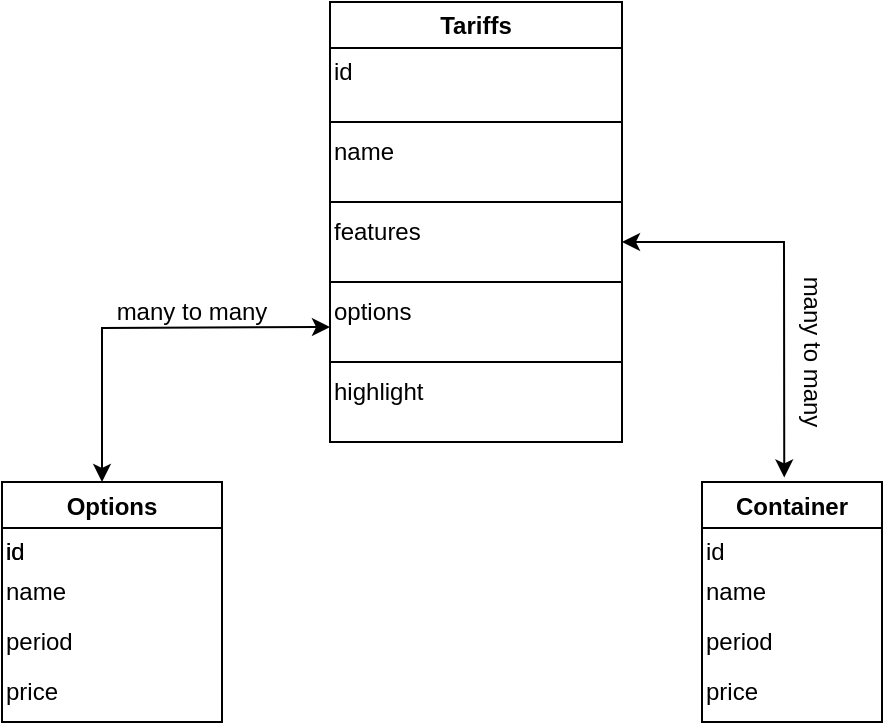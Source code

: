 <mxfile version="21.7.1" type="github">
  <diagram id="C5RBs43oDa-KdzZeNtuy" name="Page-1">
    <mxGraphModel dx="1154" dy="545" grid="1" gridSize="10" guides="1" tooltips="1" connect="1" arrows="1" fold="1" page="1" pageScale="1" pageWidth="827" pageHeight="1169" math="0" shadow="0">
      <root>
        <mxCell id="WIyWlLk6GJQsqaUBKTNV-0" />
        <mxCell id="WIyWlLk6GJQsqaUBKTNV-1" parent="WIyWlLk6GJQsqaUBKTNV-0" />
        <mxCell id="Rf6bfeSqrDs8qjhylH2h-2" value="Tariffs" style="swimlane;whiteSpace=wrap;html=1;" vertex="1" parent="WIyWlLk6GJQsqaUBKTNV-1">
          <mxGeometry x="314" y="120" width="146" height="220" as="geometry">
            <mxRectangle x="280" y="220" width="80" height="30" as="alternateBounds" />
          </mxGeometry>
        </mxCell>
        <mxCell id="Rf6bfeSqrDs8qjhylH2h-7" value="" style="endArrow=none;html=1;rounded=0;exitX=0;exitY=0.5;exitDx=0;exitDy=0;" edge="1" parent="Rf6bfeSqrDs8qjhylH2h-2">
          <mxGeometry width="50" height="50" relative="1" as="geometry">
            <mxPoint y="140" as="sourcePoint" />
            <mxPoint x="146" y="140" as="targetPoint" />
            <Array as="points" />
          </mxGeometry>
        </mxCell>
        <mxCell id="Rf6bfeSqrDs8qjhylH2h-8" value="" style="endArrow=none;html=1;rounded=0;exitX=0;exitY=0.5;exitDx=0;exitDy=0;" edge="1" parent="Rf6bfeSqrDs8qjhylH2h-2">
          <mxGeometry width="50" height="50" relative="1" as="geometry">
            <mxPoint y="180" as="sourcePoint" />
            <mxPoint x="146" y="180" as="targetPoint" />
            <Array as="points" />
          </mxGeometry>
        </mxCell>
        <mxCell id="Rf6bfeSqrDs8qjhylH2h-17" value="id" style="text;html=1;strokeColor=none;fillColor=none;align=left;verticalAlign=middle;whiteSpace=wrap;rounded=0;" vertex="1" parent="Rf6bfeSqrDs8qjhylH2h-2">
          <mxGeometry y="20" width="60" height="30" as="geometry" />
        </mxCell>
        <mxCell id="Rf6bfeSqrDs8qjhylH2h-18" value="name" style="text;html=1;strokeColor=none;fillColor=none;align=left;verticalAlign=middle;whiteSpace=wrap;rounded=0;" vertex="1" parent="Rf6bfeSqrDs8qjhylH2h-2">
          <mxGeometry y="60" width="60" height="30" as="geometry" />
        </mxCell>
        <mxCell id="Rf6bfeSqrDs8qjhylH2h-19" value="features" style="text;html=1;strokeColor=none;fillColor=none;align=left;verticalAlign=middle;whiteSpace=wrap;rounded=0;" vertex="1" parent="Rf6bfeSqrDs8qjhylH2h-2">
          <mxGeometry y="100" width="60" height="30" as="geometry" />
        </mxCell>
        <mxCell id="Rf6bfeSqrDs8qjhylH2h-20" value="options" style="text;html=1;strokeColor=none;fillColor=none;align=left;verticalAlign=middle;whiteSpace=wrap;rounded=0;" vertex="1" parent="Rf6bfeSqrDs8qjhylH2h-2">
          <mxGeometry y="140" width="90" height="30" as="geometry" />
        </mxCell>
        <mxCell id="Rf6bfeSqrDs8qjhylH2h-21" value="highlight" style="text;html=1;strokeColor=none;fillColor=none;align=left;verticalAlign=middle;whiteSpace=wrap;rounded=0;" vertex="1" parent="Rf6bfeSqrDs8qjhylH2h-2">
          <mxGeometry y="180" width="70" height="30" as="geometry" />
        </mxCell>
        <mxCell id="Rf6bfeSqrDs8qjhylH2h-3" value="" style="endArrow=none;html=1;rounded=0;" edge="1" parent="WIyWlLk6GJQsqaUBKTNV-1">
          <mxGeometry width="50" height="50" relative="1" as="geometry">
            <mxPoint x="314" y="180" as="sourcePoint" />
            <mxPoint x="460" y="180" as="targetPoint" />
            <Array as="points">
              <mxPoint x="314" y="180" />
            </Array>
          </mxGeometry>
        </mxCell>
        <mxCell id="Rf6bfeSqrDs8qjhylH2h-5" value="" style="endArrow=none;html=1;rounded=0;" edge="1" parent="WIyWlLk6GJQsqaUBKTNV-1">
          <mxGeometry width="50" height="50" relative="1" as="geometry">
            <mxPoint x="314" y="220" as="sourcePoint" />
            <mxPoint x="460" y="220" as="targetPoint" />
            <Array as="points">
              <mxPoint x="414" y="220" />
            </Array>
          </mxGeometry>
        </mxCell>
        <mxCell id="Rf6bfeSqrDs8qjhylH2h-67" value="Options" style="swimlane;" vertex="1" parent="WIyWlLk6GJQsqaUBKTNV-1">
          <mxGeometry x="150" y="360" width="110" height="120" as="geometry" />
        </mxCell>
        <mxCell id="Rf6bfeSqrDs8qjhylH2h-70" value="id" style="text;html=1;strokeColor=none;fillColor=none;align=left;verticalAlign=middle;whiteSpace=wrap;rounded=0;" vertex="1" parent="Rf6bfeSqrDs8qjhylH2h-67">
          <mxGeometry y="20" width="60" height="30" as="geometry" />
        </mxCell>
        <mxCell id="Rf6bfeSqrDs8qjhylH2h-71" value="id" style="text;html=1;strokeColor=none;fillColor=none;align=left;verticalAlign=middle;whiteSpace=wrap;rounded=0;" vertex="1" parent="Rf6bfeSqrDs8qjhylH2h-67">
          <mxGeometry y="20" width="60" height="30" as="geometry" />
        </mxCell>
        <mxCell id="Rf6bfeSqrDs8qjhylH2h-74" value="name" style="text;html=1;strokeColor=none;fillColor=none;align=left;verticalAlign=middle;whiteSpace=wrap;rounded=0;" vertex="1" parent="Rf6bfeSqrDs8qjhylH2h-67">
          <mxGeometry y="40" width="60" height="30" as="geometry" />
        </mxCell>
        <mxCell id="Rf6bfeSqrDs8qjhylH2h-75" value="period" style="text;html=1;strokeColor=none;fillColor=none;align=left;verticalAlign=middle;whiteSpace=wrap;rounded=0;" vertex="1" parent="Rf6bfeSqrDs8qjhylH2h-67">
          <mxGeometry y="70" width="60" height="20" as="geometry" />
        </mxCell>
        <mxCell id="Rf6bfeSqrDs8qjhylH2h-76" value="price" style="text;html=1;strokeColor=none;fillColor=none;align=left;verticalAlign=middle;whiteSpace=wrap;rounded=0;" vertex="1" parent="Rf6bfeSqrDs8qjhylH2h-67">
          <mxGeometry y="90" width="60" height="30" as="geometry" />
        </mxCell>
        <mxCell id="Rf6bfeSqrDs8qjhylH2h-69" value="" style="endArrow=classic;startArrow=classic;html=1;rounded=0;entryX=0;entryY=0.75;entryDx=0;entryDy=0;" edge="1" parent="WIyWlLk6GJQsqaUBKTNV-1" target="Rf6bfeSqrDs8qjhylH2h-20">
          <mxGeometry width="50" height="50" relative="1" as="geometry">
            <mxPoint x="200" y="360" as="sourcePoint" />
            <mxPoint x="250" y="310" as="targetPoint" />
            <Array as="points">
              <mxPoint x="200" y="283" />
            </Array>
          </mxGeometry>
        </mxCell>
        <mxCell id="Rf6bfeSqrDs8qjhylH2h-79" value="many to many" style="text;html=1;strokeColor=none;fillColor=none;align=center;verticalAlign=middle;whiteSpace=wrap;rounded=0;" vertex="1" parent="WIyWlLk6GJQsqaUBKTNV-1">
          <mxGeometry x="190" y="260" width="110" height="30" as="geometry" />
        </mxCell>
        <mxCell id="Rf6bfeSqrDs8qjhylH2h-80" value="Container" style="swimlane;" vertex="1" parent="WIyWlLk6GJQsqaUBKTNV-1">
          <mxGeometry x="500" y="360" width="90" height="120" as="geometry" />
        </mxCell>
        <mxCell id="Rf6bfeSqrDs8qjhylH2h-84" value="id" style="text;html=1;strokeColor=none;fillColor=none;align=left;verticalAlign=middle;whiteSpace=wrap;rounded=0;" vertex="1" parent="Rf6bfeSqrDs8qjhylH2h-80">
          <mxGeometry y="20" width="60" height="30" as="geometry" />
        </mxCell>
        <mxCell id="Rf6bfeSqrDs8qjhylH2h-85" value="name" style="text;html=1;strokeColor=none;fillColor=none;align=left;verticalAlign=middle;whiteSpace=wrap;rounded=0;" vertex="1" parent="Rf6bfeSqrDs8qjhylH2h-80">
          <mxGeometry y="40" width="60" height="30" as="geometry" />
        </mxCell>
        <mxCell id="Rf6bfeSqrDs8qjhylH2h-86" value="period" style="text;html=1;strokeColor=none;fillColor=none;align=left;verticalAlign=middle;whiteSpace=wrap;rounded=0;" vertex="1" parent="Rf6bfeSqrDs8qjhylH2h-80">
          <mxGeometry y="70" width="60" height="20" as="geometry" />
        </mxCell>
        <mxCell id="Rf6bfeSqrDs8qjhylH2h-87" value="price" style="text;html=1;strokeColor=none;fillColor=none;align=left;verticalAlign=middle;whiteSpace=wrap;rounded=0;" vertex="1" parent="Rf6bfeSqrDs8qjhylH2h-80">
          <mxGeometry y="90" width="60" height="30" as="geometry" />
        </mxCell>
        <mxCell id="Rf6bfeSqrDs8qjhylH2h-81" value="" style="endArrow=classic;startArrow=classic;html=1;rounded=0;exitX=0.457;exitY=-0.019;exitDx=0;exitDy=0;exitPerimeter=0;" edge="1" parent="WIyWlLk6GJQsqaUBKTNV-1" source="Rf6bfeSqrDs8qjhylH2h-80">
          <mxGeometry width="50" height="50" relative="1" as="geometry">
            <mxPoint x="520" y="350" as="sourcePoint" />
            <mxPoint x="460" y="240" as="targetPoint" />
            <Array as="points">
              <mxPoint x="541" y="240" />
            </Array>
          </mxGeometry>
        </mxCell>
        <mxCell id="Rf6bfeSqrDs8qjhylH2h-83" value="many to many" style="text;html=1;strokeColor=none;fillColor=none;align=center;verticalAlign=middle;whiteSpace=wrap;rounded=0;rotation=90;" vertex="1" parent="WIyWlLk6GJQsqaUBKTNV-1">
          <mxGeometry x="500" y="280" width="110" height="30" as="geometry" />
        </mxCell>
      </root>
    </mxGraphModel>
  </diagram>
</mxfile>
